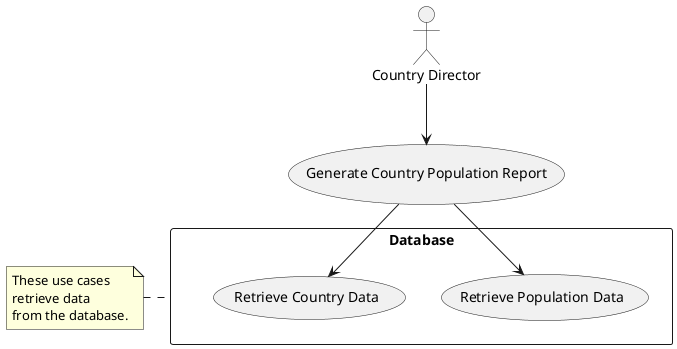 @startuml Country_Population_System

usecase UC8 as "Generate Country Population Report"

actor "Country Director" as Director

rectangle Database {
    usecase "Retrieve Population Data" as RetrievePopulationData
    usecase "Retrieve Country Data" as RetrieveCountryData
}

Director --> UC8
UC8 --> RetrievePopulationData
UC8 --> RetrieveCountryData

note left of Database : These use cases\nretrieve data\nfrom the database.
@enduml

